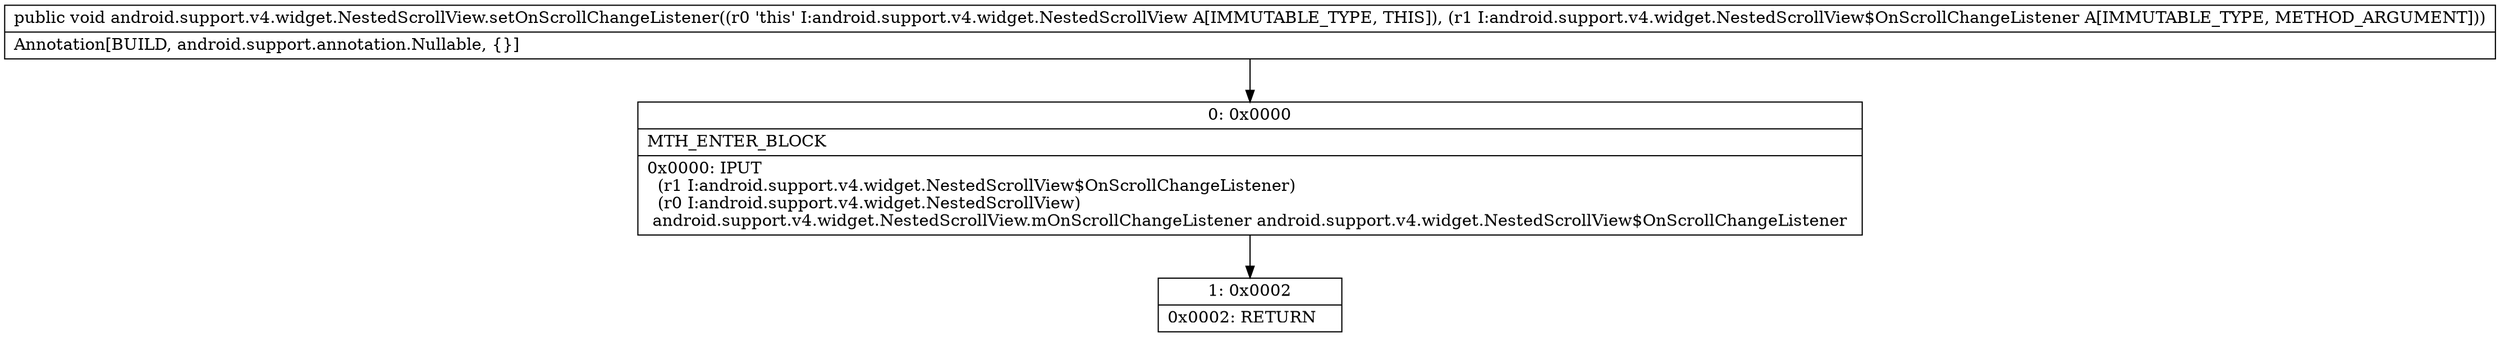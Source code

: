 digraph "CFG forandroid.support.v4.widget.NestedScrollView.setOnScrollChangeListener(Landroid\/support\/v4\/widget\/NestedScrollView$OnScrollChangeListener;)V" {
Node_0 [shape=record,label="{0\:\ 0x0000|MTH_ENTER_BLOCK\l|0x0000: IPUT  \l  (r1 I:android.support.v4.widget.NestedScrollView$OnScrollChangeListener)\l  (r0 I:android.support.v4.widget.NestedScrollView)\l android.support.v4.widget.NestedScrollView.mOnScrollChangeListener android.support.v4.widget.NestedScrollView$OnScrollChangeListener \l}"];
Node_1 [shape=record,label="{1\:\ 0x0002|0x0002: RETURN   \l}"];
MethodNode[shape=record,label="{public void android.support.v4.widget.NestedScrollView.setOnScrollChangeListener((r0 'this' I:android.support.v4.widget.NestedScrollView A[IMMUTABLE_TYPE, THIS]), (r1 I:android.support.v4.widget.NestedScrollView$OnScrollChangeListener A[IMMUTABLE_TYPE, METHOD_ARGUMENT]))  | Annotation[BUILD, android.support.annotation.Nullable, \{\}]\l}"];
MethodNode -> Node_0;
Node_0 -> Node_1;
}


